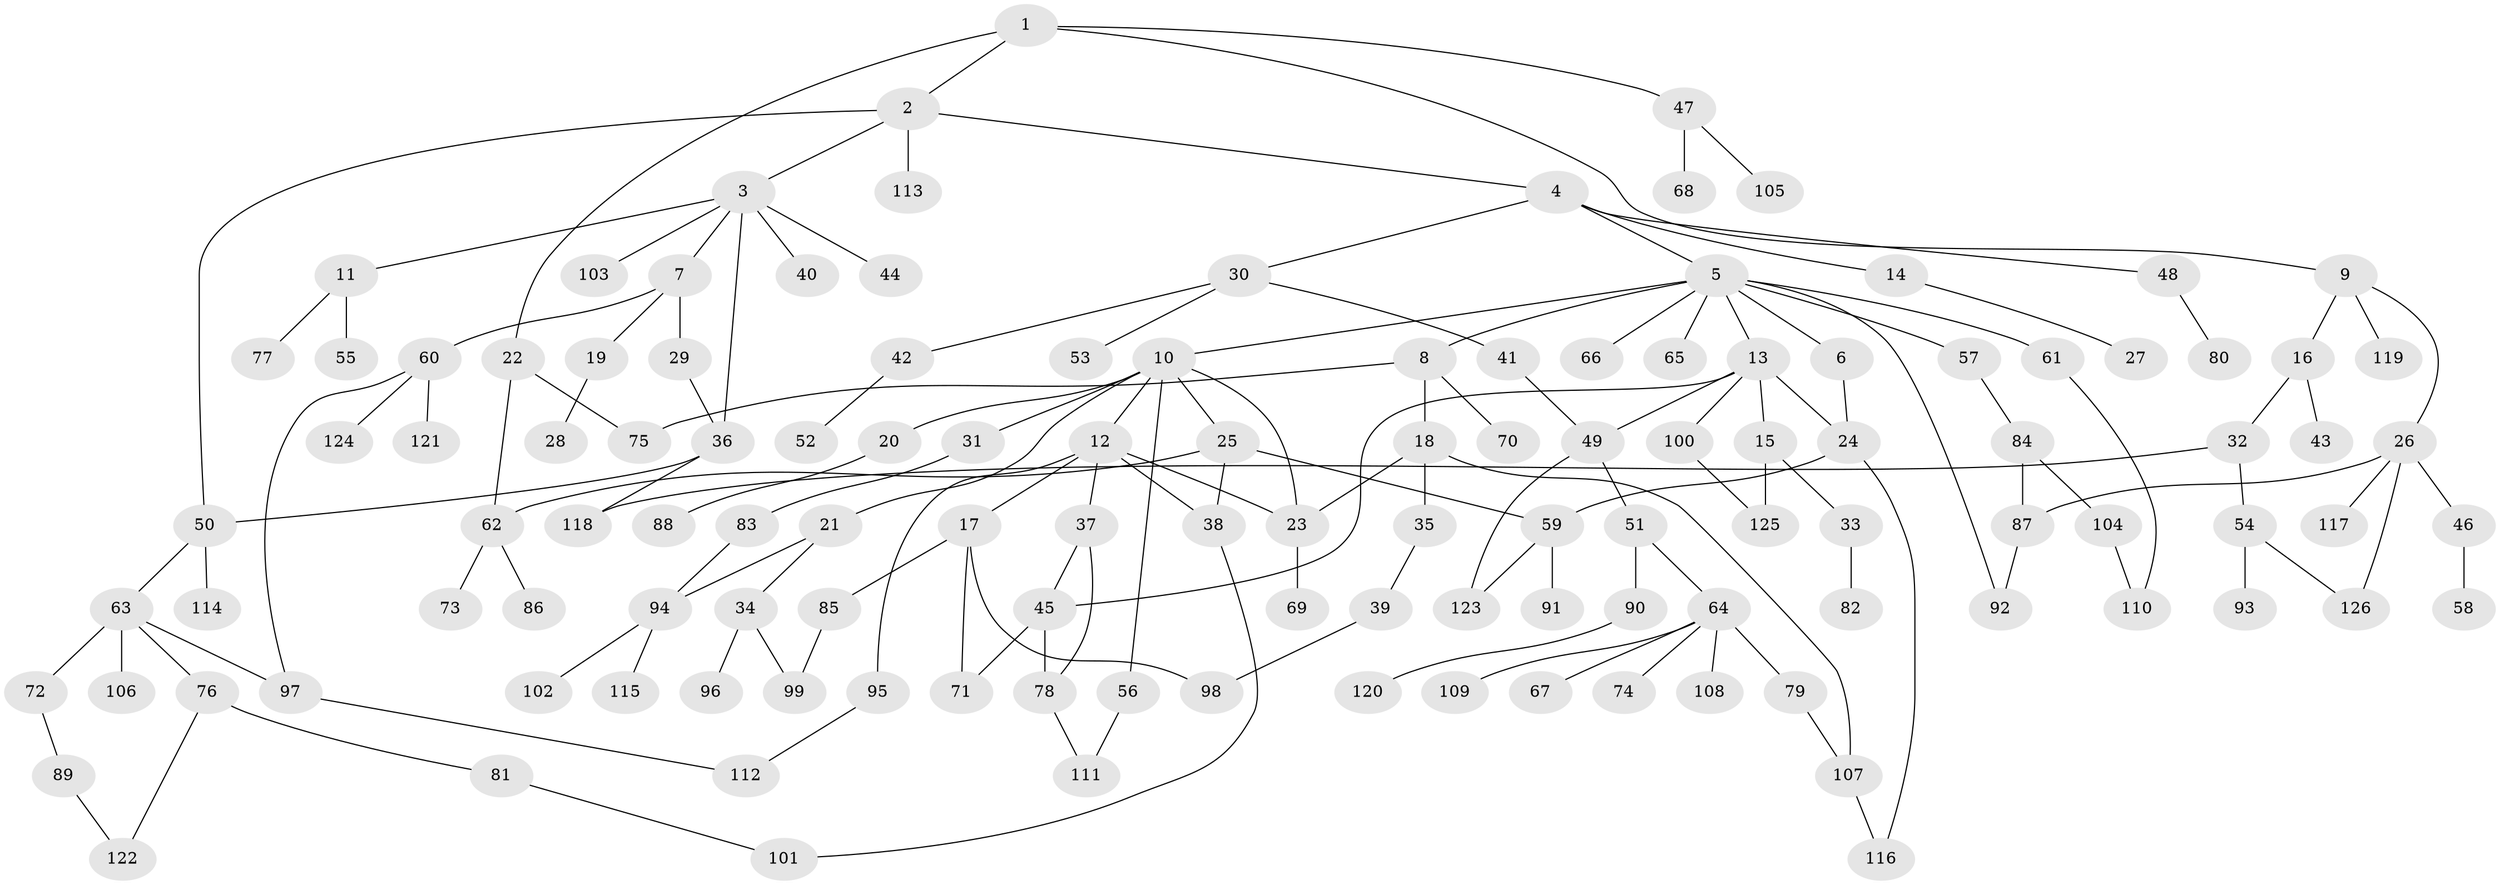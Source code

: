 // coarse degree distribution, {4: 0.11764705882352941, 6: 0.058823529411764705, 5: 0.058823529411764705, 10: 0.011764705882352941, 9: 0.011764705882352941, 2: 0.24705882352941178, 1: 0.3411764705882353, 3: 0.15294117647058825}
// Generated by graph-tools (version 1.1) at 2025/51/02/27/25 19:51:38]
// undirected, 126 vertices, 155 edges
graph export_dot {
graph [start="1"]
  node [color=gray90,style=filled];
  1;
  2;
  3;
  4;
  5;
  6;
  7;
  8;
  9;
  10;
  11;
  12;
  13;
  14;
  15;
  16;
  17;
  18;
  19;
  20;
  21;
  22;
  23;
  24;
  25;
  26;
  27;
  28;
  29;
  30;
  31;
  32;
  33;
  34;
  35;
  36;
  37;
  38;
  39;
  40;
  41;
  42;
  43;
  44;
  45;
  46;
  47;
  48;
  49;
  50;
  51;
  52;
  53;
  54;
  55;
  56;
  57;
  58;
  59;
  60;
  61;
  62;
  63;
  64;
  65;
  66;
  67;
  68;
  69;
  70;
  71;
  72;
  73;
  74;
  75;
  76;
  77;
  78;
  79;
  80;
  81;
  82;
  83;
  84;
  85;
  86;
  87;
  88;
  89;
  90;
  91;
  92;
  93;
  94;
  95;
  96;
  97;
  98;
  99;
  100;
  101;
  102;
  103;
  104;
  105;
  106;
  107;
  108;
  109;
  110;
  111;
  112;
  113;
  114;
  115;
  116;
  117;
  118;
  119;
  120;
  121;
  122;
  123;
  124;
  125;
  126;
  1 -- 2;
  1 -- 9;
  1 -- 22;
  1 -- 47;
  2 -- 3;
  2 -- 4;
  2 -- 50;
  2 -- 113;
  3 -- 7;
  3 -- 11;
  3 -- 36;
  3 -- 40;
  3 -- 44;
  3 -- 103;
  4 -- 5;
  4 -- 14;
  4 -- 30;
  4 -- 48;
  5 -- 6;
  5 -- 8;
  5 -- 10;
  5 -- 13;
  5 -- 57;
  5 -- 61;
  5 -- 65;
  5 -- 66;
  5 -- 92;
  6 -- 24;
  7 -- 19;
  7 -- 29;
  7 -- 60;
  8 -- 18;
  8 -- 70;
  8 -- 75;
  9 -- 16;
  9 -- 26;
  9 -- 119;
  10 -- 12;
  10 -- 20;
  10 -- 21;
  10 -- 25;
  10 -- 31;
  10 -- 56;
  10 -- 23;
  11 -- 55;
  11 -- 77;
  12 -- 17;
  12 -- 37;
  12 -- 38;
  12 -- 95;
  12 -- 23;
  13 -- 15;
  13 -- 24;
  13 -- 100;
  13 -- 45;
  13 -- 49;
  14 -- 27;
  15 -- 33;
  15 -- 125;
  16 -- 32;
  16 -- 43;
  17 -- 71;
  17 -- 85;
  17 -- 98;
  18 -- 23;
  18 -- 35;
  18 -- 107;
  19 -- 28;
  20 -- 88;
  21 -- 34;
  21 -- 94;
  22 -- 62;
  22 -- 75;
  23 -- 69;
  24 -- 59;
  24 -- 116;
  25 -- 62;
  25 -- 59;
  25 -- 38;
  26 -- 46;
  26 -- 117;
  26 -- 87;
  26 -- 126;
  29 -- 36;
  30 -- 41;
  30 -- 42;
  30 -- 53;
  31 -- 83;
  32 -- 54;
  32 -- 118;
  33 -- 82;
  34 -- 96;
  34 -- 99;
  35 -- 39;
  36 -- 118;
  36 -- 50;
  37 -- 45;
  37 -- 78;
  38 -- 101;
  39 -- 98;
  41 -- 49;
  42 -- 52;
  45 -- 78;
  45 -- 71;
  46 -- 58;
  47 -- 68;
  47 -- 105;
  48 -- 80;
  49 -- 51;
  49 -- 123;
  50 -- 63;
  50 -- 114;
  51 -- 64;
  51 -- 90;
  54 -- 93;
  54 -- 126;
  56 -- 111;
  57 -- 84;
  59 -- 91;
  59 -- 123;
  60 -- 97;
  60 -- 121;
  60 -- 124;
  61 -- 110;
  62 -- 73;
  62 -- 86;
  63 -- 72;
  63 -- 76;
  63 -- 106;
  63 -- 97;
  64 -- 67;
  64 -- 74;
  64 -- 79;
  64 -- 108;
  64 -- 109;
  72 -- 89;
  76 -- 81;
  76 -- 122;
  78 -- 111;
  79 -- 107;
  81 -- 101;
  83 -- 94;
  84 -- 87;
  84 -- 104;
  85 -- 99;
  87 -- 92;
  89 -- 122;
  90 -- 120;
  94 -- 102;
  94 -- 115;
  95 -- 112;
  97 -- 112;
  100 -- 125;
  104 -- 110;
  107 -- 116;
}
